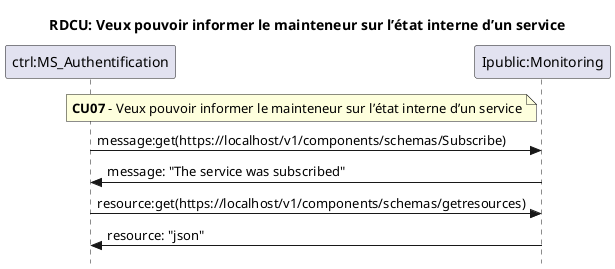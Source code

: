 @startuml
title RDCU: Veux pouvoir informer le mainteneur sur l’état interne d’un service
skinparam Style strictuml

participant "ctrl:MS_Authentification" as ctrl
participant "Ipublic:Monitoring" as Ipublic

note left of Ipublic:**CU07** - Veux pouvoir informer le mainteneur sur l’état interne d’un service
ctrl -> Ipublic: message:get(https://localhost/v1/components/schemas/Subscribe) 
Ipublic -> ctrl: message: "The service was subscribed"
ctrl -> Ipublic: resource:get(https://localhost/v1/components/schemas/getresources) 
Ipublic -> ctrl: resource: "json"

@enduml